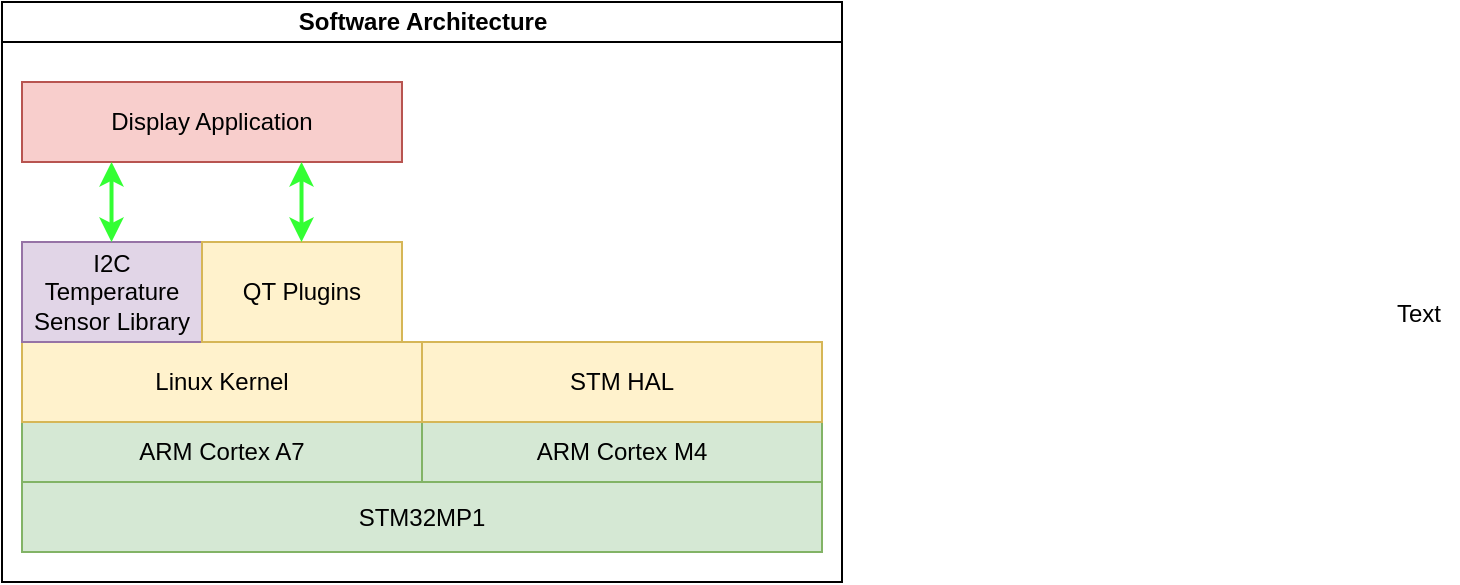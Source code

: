 <mxfile version="13.0.1" type="device"><diagram id="prtHgNgQTEPvFCAcTncT" name="Page-1"><mxGraphModel dx="1355" dy="788" grid="1" gridSize="10" guides="1" tooltips="1" connect="1" arrows="1" fold="1" page="1" pageScale="1" pageWidth="827" pageHeight="1169" math="0" shadow="0"><root><mxCell id="0"/><mxCell id="1" parent="0"/><mxCell id="dNxyNK7c78bLwvsdeMH5-11" value="Software Architecture" style="swimlane;html=1;startSize=20;horizontal=1;containerType=tree;glass=0;" parent="1" vertex="1"><mxGeometry x="110" y="350" width="420" height="290" as="geometry"/></mxCell><mxCell id="kJPpNGZvePbsYdzMgret-48" value="STM32MP1" style="rounded=0;whiteSpace=wrap;html=1;fillColor=#d5e8d4;strokeColor=#82b366;" parent="dNxyNK7c78bLwvsdeMH5-11" vertex="1"><mxGeometry x="10" y="240" width="400" height="35" as="geometry"/></mxCell><mxCell id="kJPpNGZvePbsYdzMgret-49" value="ARM Cortex A7" style="rounded=0;whiteSpace=wrap;html=1;fillColor=#d5e8d4;strokeColor=#82b366;" parent="dNxyNK7c78bLwvsdeMH5-11" vertex="1"><mxGeometry x="10" y="210" width="200" height="30" as="geometry"/></mxCell><mxCell id="kJPpNGZvePbsYdzMgret-50" value="ARM Cortex M4" style="rounded=0;whiteSpace=wrap;html=1;fillColor=#d5e8d4;strokeColor=#82b366;" parent="dNxyNK7c78bLwvsdeMH5-11" vertex="1"><mxGeometry x="210" y="210" width="200" height="30" as="geometry"/></mxCell><mxCell id="kJPpNGZvePbsYdzMgret-51" value="Linux Kernel" style="rounded=0;whiteSpace=wrap;html=1;fillColor=#fff2cc;strokeColor=#d6b656;" parent="dNxyNK7c78bLwvsdeMH5-11" vertex="1"><mxGeometry x="10" y="170" width="200" height="40" as="geometry"/></mxCell><mxCell id="kJPpNGZvePbsYdzMgret-52" value="STM HAL" style="rounded=0;whiteSpace=wrap;html=1;fillColor=#fff2cc;strokeColor=#d6b656;" parent="dNxyNK7c78bLwvsdeMH5-11" vertex="1"><mxGeometry x="210" y="170" width="200" height="40" as="geometry"/></mxCell><mxCell id="kJPpNGZvePbsYdzMgret-54" value="I2C Temperature Sensor Library" style="rounded=0;whiteSpace=wrap;html=1;fillColor=#e1d5e7;strokeColor=#9673a6;" parent="dNxyNK7c78bLwvsdeMH5-11" vertex="1"><mxGeometry x="10" y="120" width="90" height="50" as="geometry"/></mxCell><mxCell id="kJPpNGZvePbsYdzMgret-55" value="QT Plugins" style="rounded=0;whiteSpace=wrap;html=1;fillColor=#fff2cc;strokeColor=#d6b656;" parent="dNxyNK7c78bLwvsdeMH5-11" vertex="1"><mxGeometry x="100" y="120" width="100" height="50" as="geometry"/></mxCell><mxCell id="kJPpNGZvePbsYdzMgret-59" value="Display Application" style="rounded=0;whiteSpace=wrap;html=1;fillColor=#f8cecc;strokeColor=#b85450;" parent="dNxyNK7c78bLwvsdeMH5-11" vertex="1"><mxGeometry x="10" y="40" width="190" height="40" as="geometry"/></mxCell><mxCell id="kJPpNGZvePbsYdzMgret-64" value="" style="endArrow=classic;startArrow=classic;html=1;strokeColor=#33FF33;strokeWidth=2;" parent="dNxyNK7c78bLwvsdeMH5-11" edge="1"><mxGeometry width="50" height="50" relative="1" as="geometry"><mxPoint x="54.76" y="120" as="sourcePoint"/><mxPoint x="54.76" y="80" as="targetPoint"/><Array as="points"><mxPoint x="54.76" y="100"/><mxPoint x="54.76" y="90"/></Array></mxGeometry></mxCell><mxCell id="kJPpNGZvePbsYdzMgret-65" value="" style="endArrow=classic;startArrow=classic;html=1;strokeColor=#33FF33;strokeWidth=2;" parent="dNxyNK7c78bLwvsdeMH5-11" edge="1"><mxGeometry width="50" height="50" relative="1" as="geometry"><mxPoint x="149.76" y="120" as="sourcePoint"/><mxPoint x="149.76" y="80" as="targetPoint"/><Array as="points"><mxPoint x="149.76" y="100"/><mxPoint x="149.76" y="90"/></Array></mxGeometry></mxCell><mxCell id="QdxeVeIewGsiPPpyGm-u-3" value="Text" style="text;html=1;align=center;verticalAlign=middle;resizable=0;points=[];autosize=1;" vertex="1" parent="1"><mxGeometry x="798" y="496" width="40" height="20" as="geometry"/></mxCell></root></mxGraphModel></diagram></mxfile>
